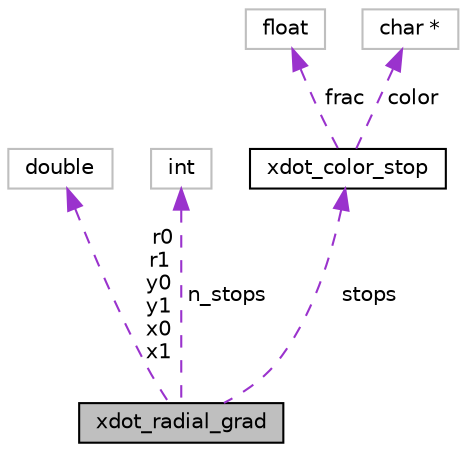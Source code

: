 digraph "xdot_radial_grad"
{
  bgcolor="transparent";
  edge [fontname="Helvetica",fontsize="10",labelfontname="Helvetica",labelfontsize="10"];
  node [fontname="Helvetica",fontsize="10",shape=record];
  Node1 [label="xdot_radial_grad",height=0.2,width=0.4,color="black", fillcolor="grey75", style="filled", fontcolor="black"];
  Node2 -> Node1 [dir="back",color="darkorchid3",fontsize="10",style="dashed",label=" r0\nr1\ny0\ny1\nx0\nx1" ,fontname="Helvetica"];
  Node2 [label="double",height=0.2,width=0.4,color="grey75"];
  Node3 -> Node1 [dir="back",color="darkorchid3",fontsize="10",style="dashed",label=" n_stops" ,fontname="Helvetica"];
  Node3 [label="int",height=0.2,width=0.4,color="grey75"];
  Node4 -> Node1 [dir="back",color="darkorchid3",fontsize="10",style="dashed",label=" stops" ,fontname="Helvetica"];
  Node4 [label="xdot_color_stop",height=0.2,width=0.4,color="black",URL="$structxdot__color__stop.html"];
  Node5 -> Node4 [dir="back",color="darkorchid3",fontsize="10",style="dashed",label=" frac" ,fontname="Helvetica"];
  Node5 [label="float",height=0.2,width=0.4,color="grey75"];
  Node6 -> Node4 [dir="back",color="darkorchid3",fontsize="10",style="dashed",label=" color" ,fontname="Helvetica"];
  Node6 [label="char *",height=0.2,width=0.4,color="grey75"];
}
